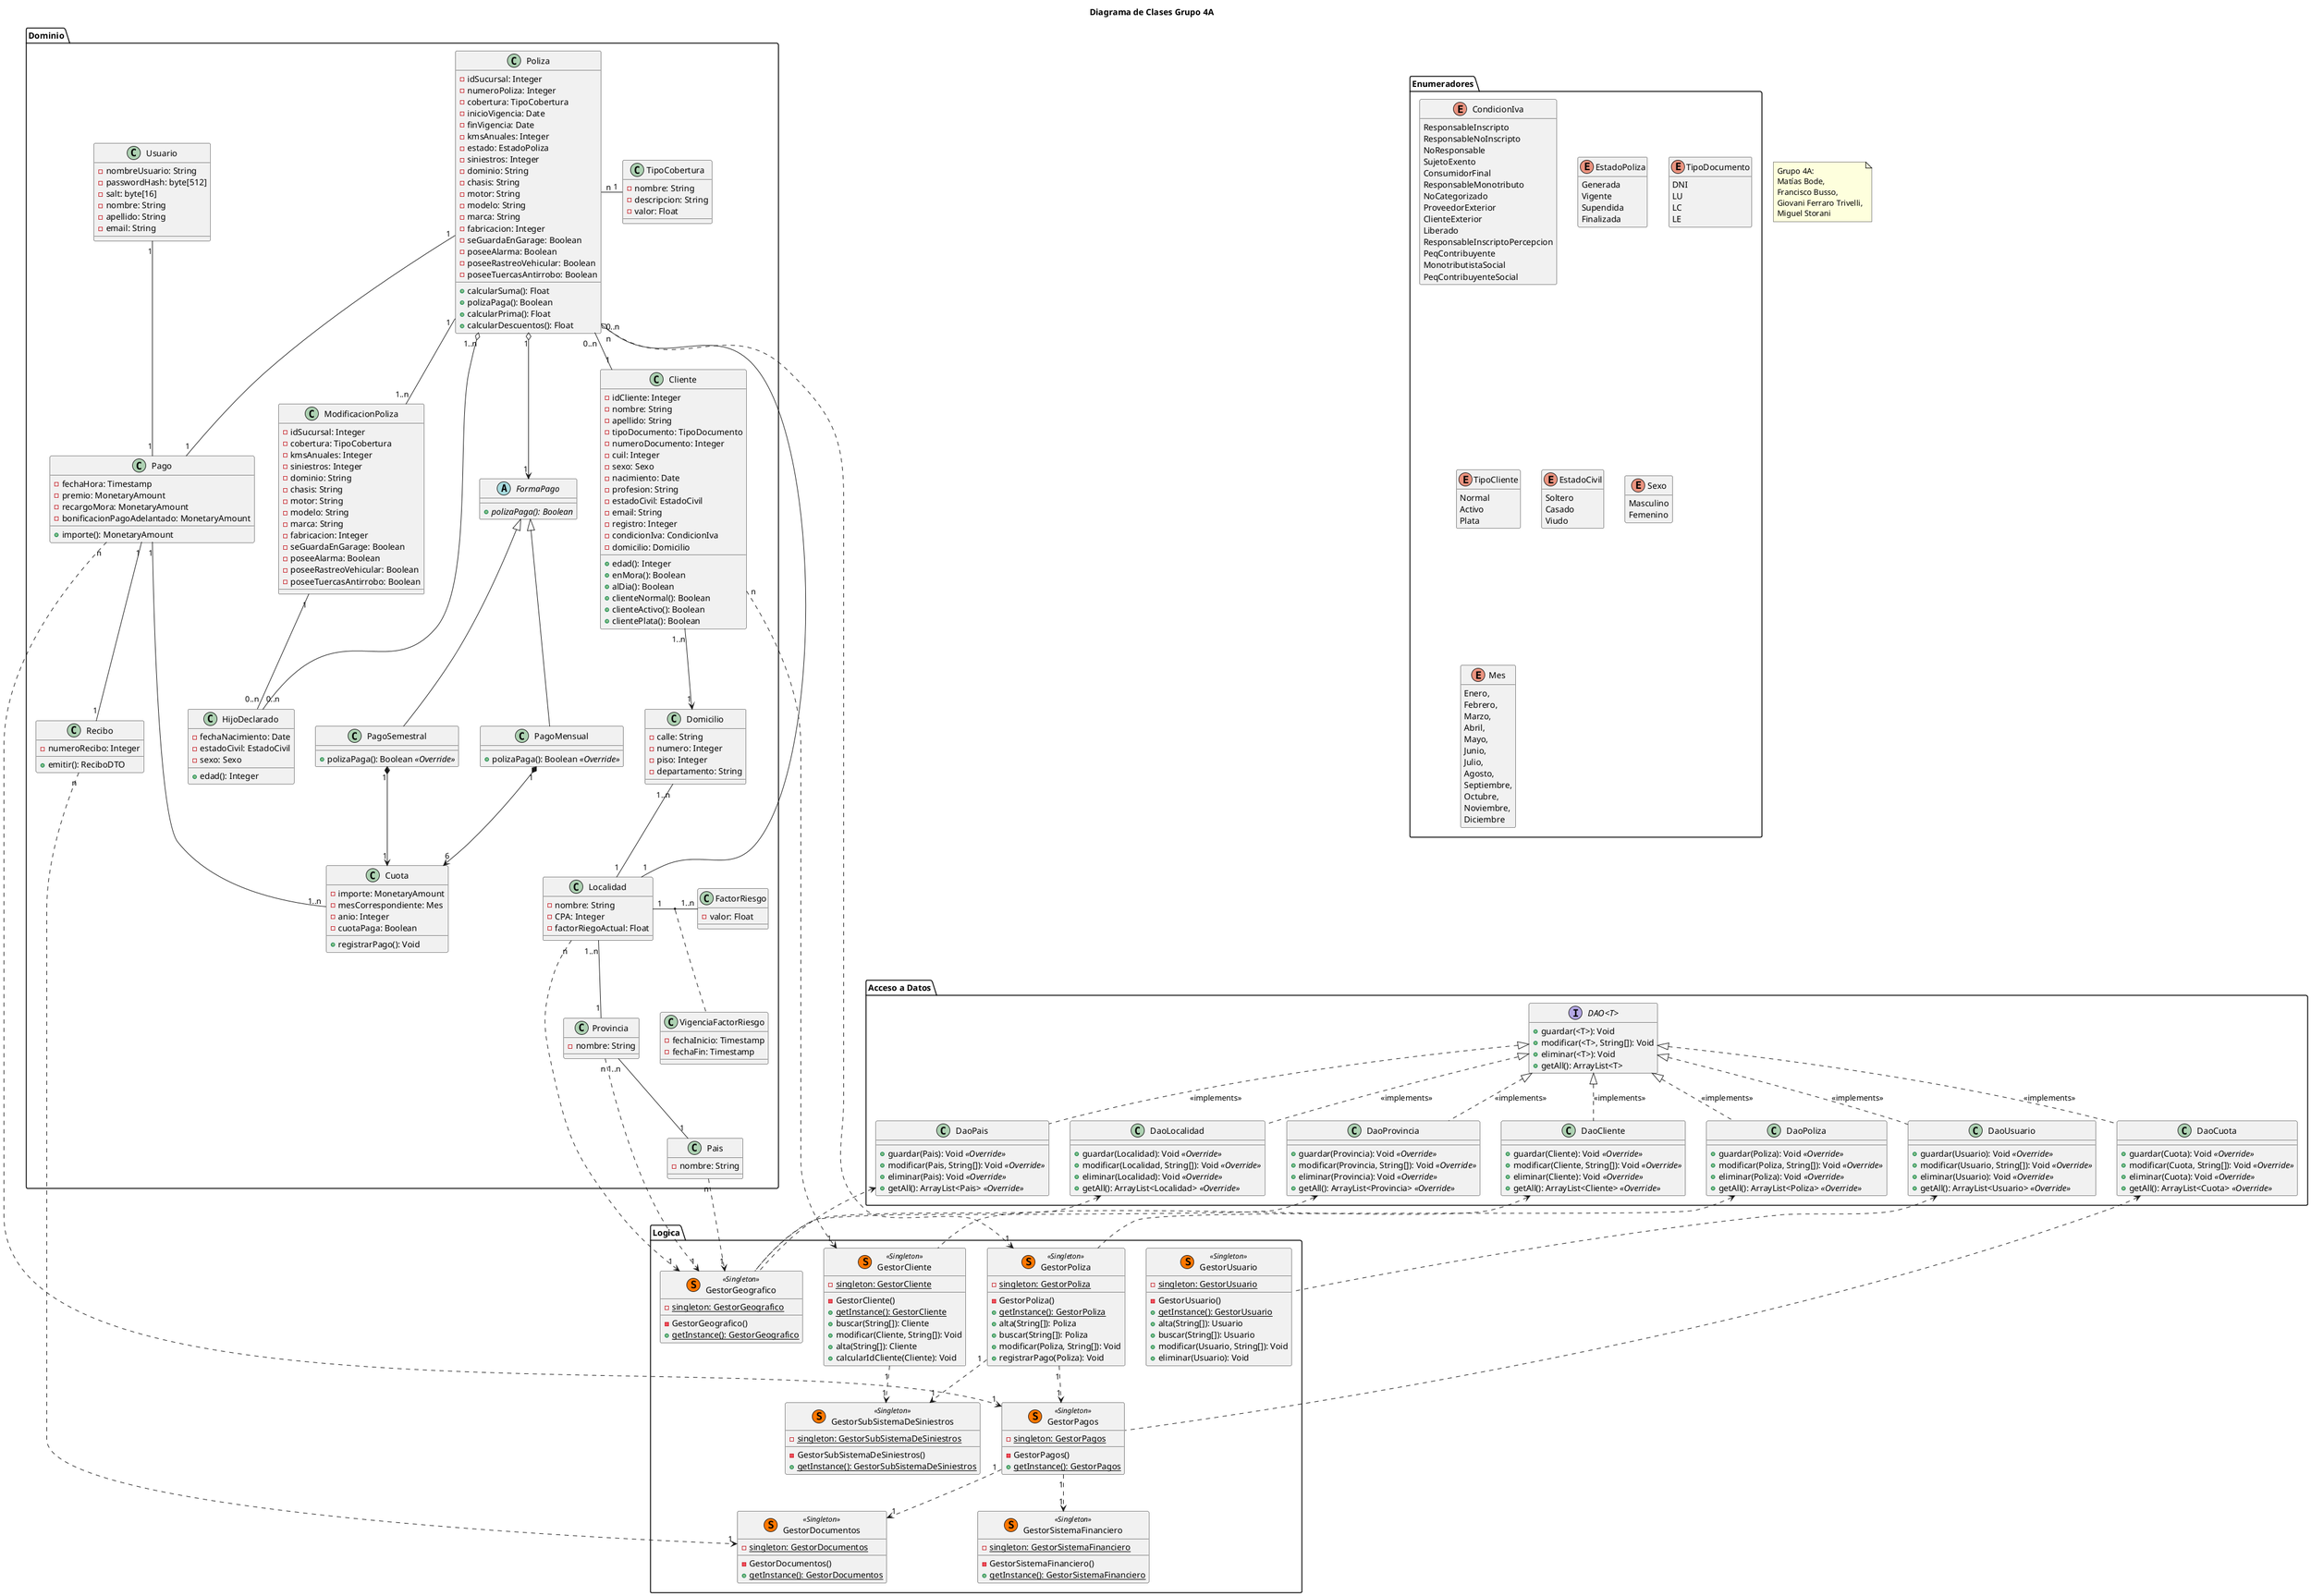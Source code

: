 @startUML

title Diagrama de Clases Grupo 4A

note as N1
Grupo 4A:
Matías Bode,
Francisco Busso,
Giovani Ferraro Trivelli,
Miguel Storani
end note

hide enum methods
hide interface attributes

package Dominio{
    class Poliza {
        -idSucursal: Integer
        -numeroPoliza: Integer
        -cobertura: TipoCobertura
        -inicioVigencia: Date
        -finVigencia: Date
        -kmsAnuales: Integer
        -estado: EstadoPoliza
        -siniestros: Integer
        -dominio: String
        -chasis: String
        -motor: String
        -modelo: String
        -marca: String
        -fabricacion: Integer
	    -seGuardaEnGarage: Boolean
	    -poseeAlarma: Boolean
	    -poseeRastreoVehicular: Boolean
	    -poseeTuercasAntirrobo: Boolean
        +calcularSuma(): Float
        +polizaPaga(): Boolean
        +calcularPrima(): Float
        +calcularDescuentos(): Float
    }
    
    class ModificacionPoliza {
		-idSucursal: Integer
        -cobertura: TipoCobertura
        -kmsAnuales: Integer
        -siniestros: Integer
        -dominio: String
        -chasis: String
        -motor: String
        -modelo: String
        -marca: String
        -fabricacion: Integer
	    -seGuardaEnGarage: Boolean
	    -poseeAlarma: Boolean
	    -poseeRastreoVehicular: Boolean
	    -poseeTuercasAntirrobo: Boolean
    }
    
    /'class Cobrador {
        +registrarPago(Poliza): Void
    }
    
    class ProductorSeguros {
        +altaCliente(String[]): Cliente
        +modificaCliente(String[], Cliente): Void
        +buscarCliente(String[]): Cliente
        +consultarCliente(Cliente): Void
        +bajaCliente(Cliente): Void
        +altaPoliza(String[]): Poliza
        +modificarPoliza(String[], Poliza): Void
        +bajaPoliza(Poliza): Void
    }
    
    class Gerente {
        generarPropuestasRenovacion(): Void
        generarInforme(): Void
    }
    '/
    class Cliente {
        -idCliente: Integer
        -nombre: String
        -apellido: String
        -tipoDocumento: TipoDocumento
        -numeroDocumento: Integer
        -cuil: Integer
        -sexo: Sexo
        -nacimiento: Date
        -profesion: String
        -estadoCivil: EstadoCivil
        -email: String
        -registro: Integer
        -condicionIva: CondicionIva
        -domicilio: Domicilio
        +edad(): Integer
        +enMora(): Boolean
        +alDia(): Boolean
        +clienteNormal(): Boolean
        +clienteActivo(): Boolean
        +clientePlata(): Boolean
    }

    class HijoDeclarado {
        -fechaNacimiento: Date
        -estadoCivil: EstadoCivil
        -sexo: Sexo
        +edad(): Integer
    }

    class Domicilio {
        -calle: String
        -numero: Integer
        -piso: Integer
        -departamento: String
    }

    /'abstract EstadoPoliza {
        +handle(): Void
        +generada(): Boolean
        +suspendida(): Boolean
        +vigente(): Boolean
        +finalizada(): Boolean
    }

    class PolizaGenerada {
        +generada(): Boolean //<<Override>>// 
    }
    
    class PolizaSuspendida{
        +suspendida(): Boolean //<<Override>>//
    }
    
    class PolizaVigente{
        +vigente(): Boolean //<<Override>>//
    }
    
    class PolizaFinalizada{
        +finalizada(): Boolean //<<Override>>//
    }'/
    
    abstract FormaPago {
        +{abstract}polizaPaga(): Boolean
    }
    
    class PagoMensual {
        +polizaPaga(): Boolean //<<Override>>//
    }
    
    class PagoSemestral {
        +polizaPaga(): Boolean //<<Override>>//
    }
    
    class Cuota {
        -importe: MonetaryAmount
		-mesCorrespondiente: Mes
		-anio: Integer
        -cuotaPaga: Boolean
        +registrarPago(): Void
    }
    

	class Localidad {
		-nombre: String
		-CPA: Integer
		-factorRiegoActual: Float
	}
	
	class FactorRiesgo{
		-valor: Float
	}
	
	class VigenciaFactorRiesgo{
		-fechaInicio: Timestamp
		-fechaFin: Timestamp
	}
	Localidad "1" -  "1..n" FactorRiesgo
	(Localidad, FactorRiesgo) . VigenciaFactorRiesgo

	class Provincia {
		-nombre: String
	}
	class Pais {
		-nombre: String
	}

    class Usuario {
	    -nombreUsuario: String
	    -passwordHash: byte[512]
	    -salt: byte[16]
	    -nombre: String
	    -apellido: String
	    -email: String
    }
	
	class TipoCobertura{
		-nombre: String
		-descripcion: String
		-valor: Float
	}
	
	class Pago{
		-fechaHora: Timestamp
		-premio: MonetaryAmount
		-recargoMora: MonetaryAmount
		-bonificacionPagoAdelantado: MonetaryAmount
		+importe(): MonetaryAmount
	}
	
	class Recibo{
		-numeroRecibo: Integer
		+emitir(): ReciboDTO
	}
	
    Cliente "1" -up- "0..n" Poliza
    Cliente "1..n" --> "1" Domicilio
    
    /'Usuario <-- Cobrador: <<is role of>>
    Usuario <-- ProductorSeguros: <<is role of>>
    Usuario <-- Gerente: <<is role of>>
	'/
   
    Poliza "0..n" o-- "1" Localidad
    Poliza "1..n" o-- "0..n" HijoDeclarado
    Poliza "1" o--> "1" FormaPago
    Poliza "1" -- "1..n" ModificacionPoliza
	Poliza "n" -right- "1" TipoCobertura
    
    ModificacionPoliza "1" -- "0..n" HijoDeclarado

    /'Poliza .. EstadoPoliza
    EstadoPoliza <|-- PolizaVigente
    EstadoPoliza <|-- PolizaGenerada
    EstadoPoliza <|-- PolizaSuspendida
    EstadoPoliza <|-- PolizaFinalizada'/
    
    FormaPago <|-- PagoMensual
    FormaPago <|-- PagoSemestral
    
    PagoMensual "1" *--> "6" Cuota
    PagoSemestral "1" *--> "1" Cuota

    Domicilio "1..n" -- "1" Localidad
	Localidad "1..n" -- "1" Provincia
	Provincia "1..n" -- "1" Pais
	
	Pago "1" -- "1..n" Cuota
	Pago "1" -- "1" Recibo
	Poliza "1" -- "1" Pago
	Usuario "1" -- "1" Pago
}

package "Acceso a Datos"{
    interface "DAO<T>" {
        +guardar(<T>): Void
        +modificar(<T>, String[]): Void
        +eliminar(<T>): Void
        +getAll(): ArrayList<T>
    }
    
    class DaoCliente{
        +guardar(Cliente): Void //<<Override>>//
        +modificar(Cliente, String[]): Void //<<Override>>//
        +eliminar(Cliente): Void //<<Override>>//
        +getAll(): ArrayList<Cliente> //<<Override>>//
    }
    
    class DaoPoliza{
        +guardar(Poliza): Void //<<Override>>//
        +modificar(Poliza, String[]): Void //<<Override>>//
        +eliminar(Poliza): Void //<<Override>>//
        +getAll(): ArrayList<Poliza> //<<Override>>//
    }
    
    class DaoUsuario{
        +guardar(Usuario): Void //<<Override>>//
        +modificar(Usuario, String[]): Void //<<Override>>//
        +eliminar(Usuario): Void //<<Override>>//
        +getAll(): ArrayList<Usuario> //<<Override>>//
    }

    class DaoLocalidad{
        +guardar(Localidad): Void //<<Override>>//
        +modificar(Localidad, String[]): Void //<<Override>>//
        +eliminar(Localidad): Void //<<Override>>//
        +getAll(): ArrayList<Localidad> //<<Override>>//
    }
    
    class DaoProvincia{
        +guardar(Provincia): Void //<<Override>>//
        +modificar(Provincia, String[]): Void //<<Override>>//
        +eliminar(Provincia): Void //<<Override>>//
        +getAll(): ArrayList<Provincia> //<<Override>>//
    }
    
    class DaoPais{
        +guardar(Pais): Void //<<Override>>//
        +modificar(Pais, String[]): Void //<<Override>>//
        +eliminar(Pais): Void //<<Override>>//
        +getAll(): ArrayList<Pais> //<<Override>>//
    }
    
    class DaoCuota
    {
        +guardar(Cuota): Void //<<Override>>//
        +modificar(Cuota, String[]): Void //<<Override>>//
        +eliminar(Cuota): Void //<<Override>>//
        +getAll(): ArrayList<Cuota> //<<Override>>//
    }
    
    /'class ReciboDTO {
		-nroCliente: Integer
		-nombreCliente: String
		-apellidoCliente: String
		-domicilioRiesgo: String
		-marca: String
		-modelo: String
		-anioFabricacion: Integer
		-patente: String
		-nroPoliza: Integer
		-inicioVigencia: Date
		-finVigencia: Date
		-tipoCobertura: String
		-sumaAsegurada: MonetaryAmount
		-fechaPago: Date
		-premio: MonetaryAmount
		-recargosMora: MonetaryAmount
		-bonificacionPagoAdelantado: MonetaryAmount
	}'/
	
    "DAO<T>" <|.. DaoPoliza: <<implements>>
    "DAO<T>" <|.. DaoCliente: <<implements>>
    "DAO<T>" <|.. DaoUsuario: <<implements>>
    "DAO<T>" <|.. DaoLocalidad: <<implements>>
    "DAO<T>" <|.. DaoProvincia: <<implements>>
    "DAO<T>" <|.. DaoPais: <<implements>>
    "DAO<T>" <|.. DaoCuota: <<implements>>
}

package Logica{
    class GestorCliente <<(S, #FF7700) Singleton>> {
        -{static} singleton: GestorCliente
        -GestorCliente()
        +{static} getInstance(): GestorCliente
        +buscar(String[]): Cliente 
        +modificar(Cliente, String[]): Void
        +alta(String[]): Cliente
        +calcularIdCliente(Cliente): Void
    }
    
    class GestorPoliza <<(S, #FF7700) Singleton>> {
        -{static} singleton: GestorPoliza
        -GestorPoliza()
        +{static} getInstance(): GestorPoliza
        +alta(String[]): Poliza
        +buscar(String[]): Poliza
        +modificar(Poliza, String[]): Void
        +registrarPago(Poliza): Void
    }

    class GestorUsuario <<(S, #FF7700) Singleton>> {
        -{static} singleton: GestorUsuario
        -GestorUsuario()
        +{static} getInstance(): GestorUsuario
        +alta(String[]): Usuario
        +buscar(String[]): Usuario
        +modificar(Usuario, String[]): Void
        +eliminar(Usuario): Void
    }
    
    class GestorSubSistemaDeSiniestros <<(S, #FF7700) Singleton>> {
        -{static} singleton: GestorSubSistemaDeSiniestros
        -GestorSubSistemaDeSiniestros()
        +{static} getInstance(): GestorSubSistemaDeSiniestros 
    }

	class GestorSistemaFinanciero <<(S, #FF7700) Singleton>> {
        -{static} singleton: GestorSistemaFinanciero
        -GestorSistemaFinanciero()
        +{static} getInstance(): GestorSistemaFinanciero
    }
	class GestorGeografico <<(S, #FF7700) Singleton>>{
		-{static} singleton: GestorGeografico
		-GestorGeografico()
		+{static} getInstance(): GestorGeografico
	}
	class GestorPagos <<(S, #FF7700) Singleton>>{
		-{static} singleton: GestorPagos
		-GestorPagos()
		+{static} getInstance(): GestorPagos
	}
	class GestorDocumentos <<(S, #FF7700) Singleton>>{
		-{static} singleton: GestorDocumentos
		-GestorDocumentos()
		+{static} getInstance(): GestorDocumentos
	}
}

package Enumeradores
{
    enum CondicionIva {
        ResponsableInscripto
        ResponsableNoInscripto
        NoResponsable
        SujetoExento
        ConsumidorFinal
        ResponsableMonotributo
        NoCategorizado
        ProveedorExterior
        ClienteExterior
        Liberado
        ResponsableInscriptoPercepcion
        PeqContribuyente
        MonotributistaSocial
        PeqContribuyenteSocial
    }
    
    enum EstadoPoliza {
        Generada
        Vigente
        Supendida
        Finalizada
    }

    enum TipoDocumento {
        DNI
        LU
        LC
        LE
    }
    
    enum TipoCliente {
        Normal
        Activo
        Plata
    }

    enum EstadoCivil{
        Soltero
        Casado
        Viudo
    }

    enum Sexo {
        Masculino
        Femenino
    }
    
    enum Mes {
        Enero,
        Febrero,
        Marzo,
        Abril,
        Mayo,
        Junio,
        Julio,
        Agosto,
        Septiembre,
        Octubre,
        Noviembre,
        Diciembre
    }
}


DaoCliente <.. GestorCliente
DaoPoliza <.. GestorPoliza
DaoUsuario <.. GestorUsuario
DaoLocalidad <.. GestorGeografico
DaoProvincia <.. GestorGeografico
DaoPais <.. GestorGeografico
DaoCuota <.. GestorPagos
'Poliza -- ValorAutomovil'

'Relaciones entre clases y gestores'

Cliente "n" ..> "1" GestorCliente
Localidad "n" ..> "1" GestorGeografico
Provincia "n" ..> "1" GestorGeografico
Pais "n" ..> "1" GestorGeografico
Pago "n" ..> "1" GestorPagos
Recibo "n" ..> "1" GestorDocumentos
Poliza "n" ..> "1" GestorPoliza

'Relaciones entredistintos gestores'

GestorPagos "1" ..> "1" GestorDocumentos
GestorPoliza "1" ..> "1" GestorPagos
GestorPoliza "1" ..> "1" GestorSubSistemaDeSiniestros
GestorCliente "1" ..> "1" GestorSubSistemaDeSiniestros
GestorPagos "1" ..> "1" GestorSistemaFinanciero


@endUML
